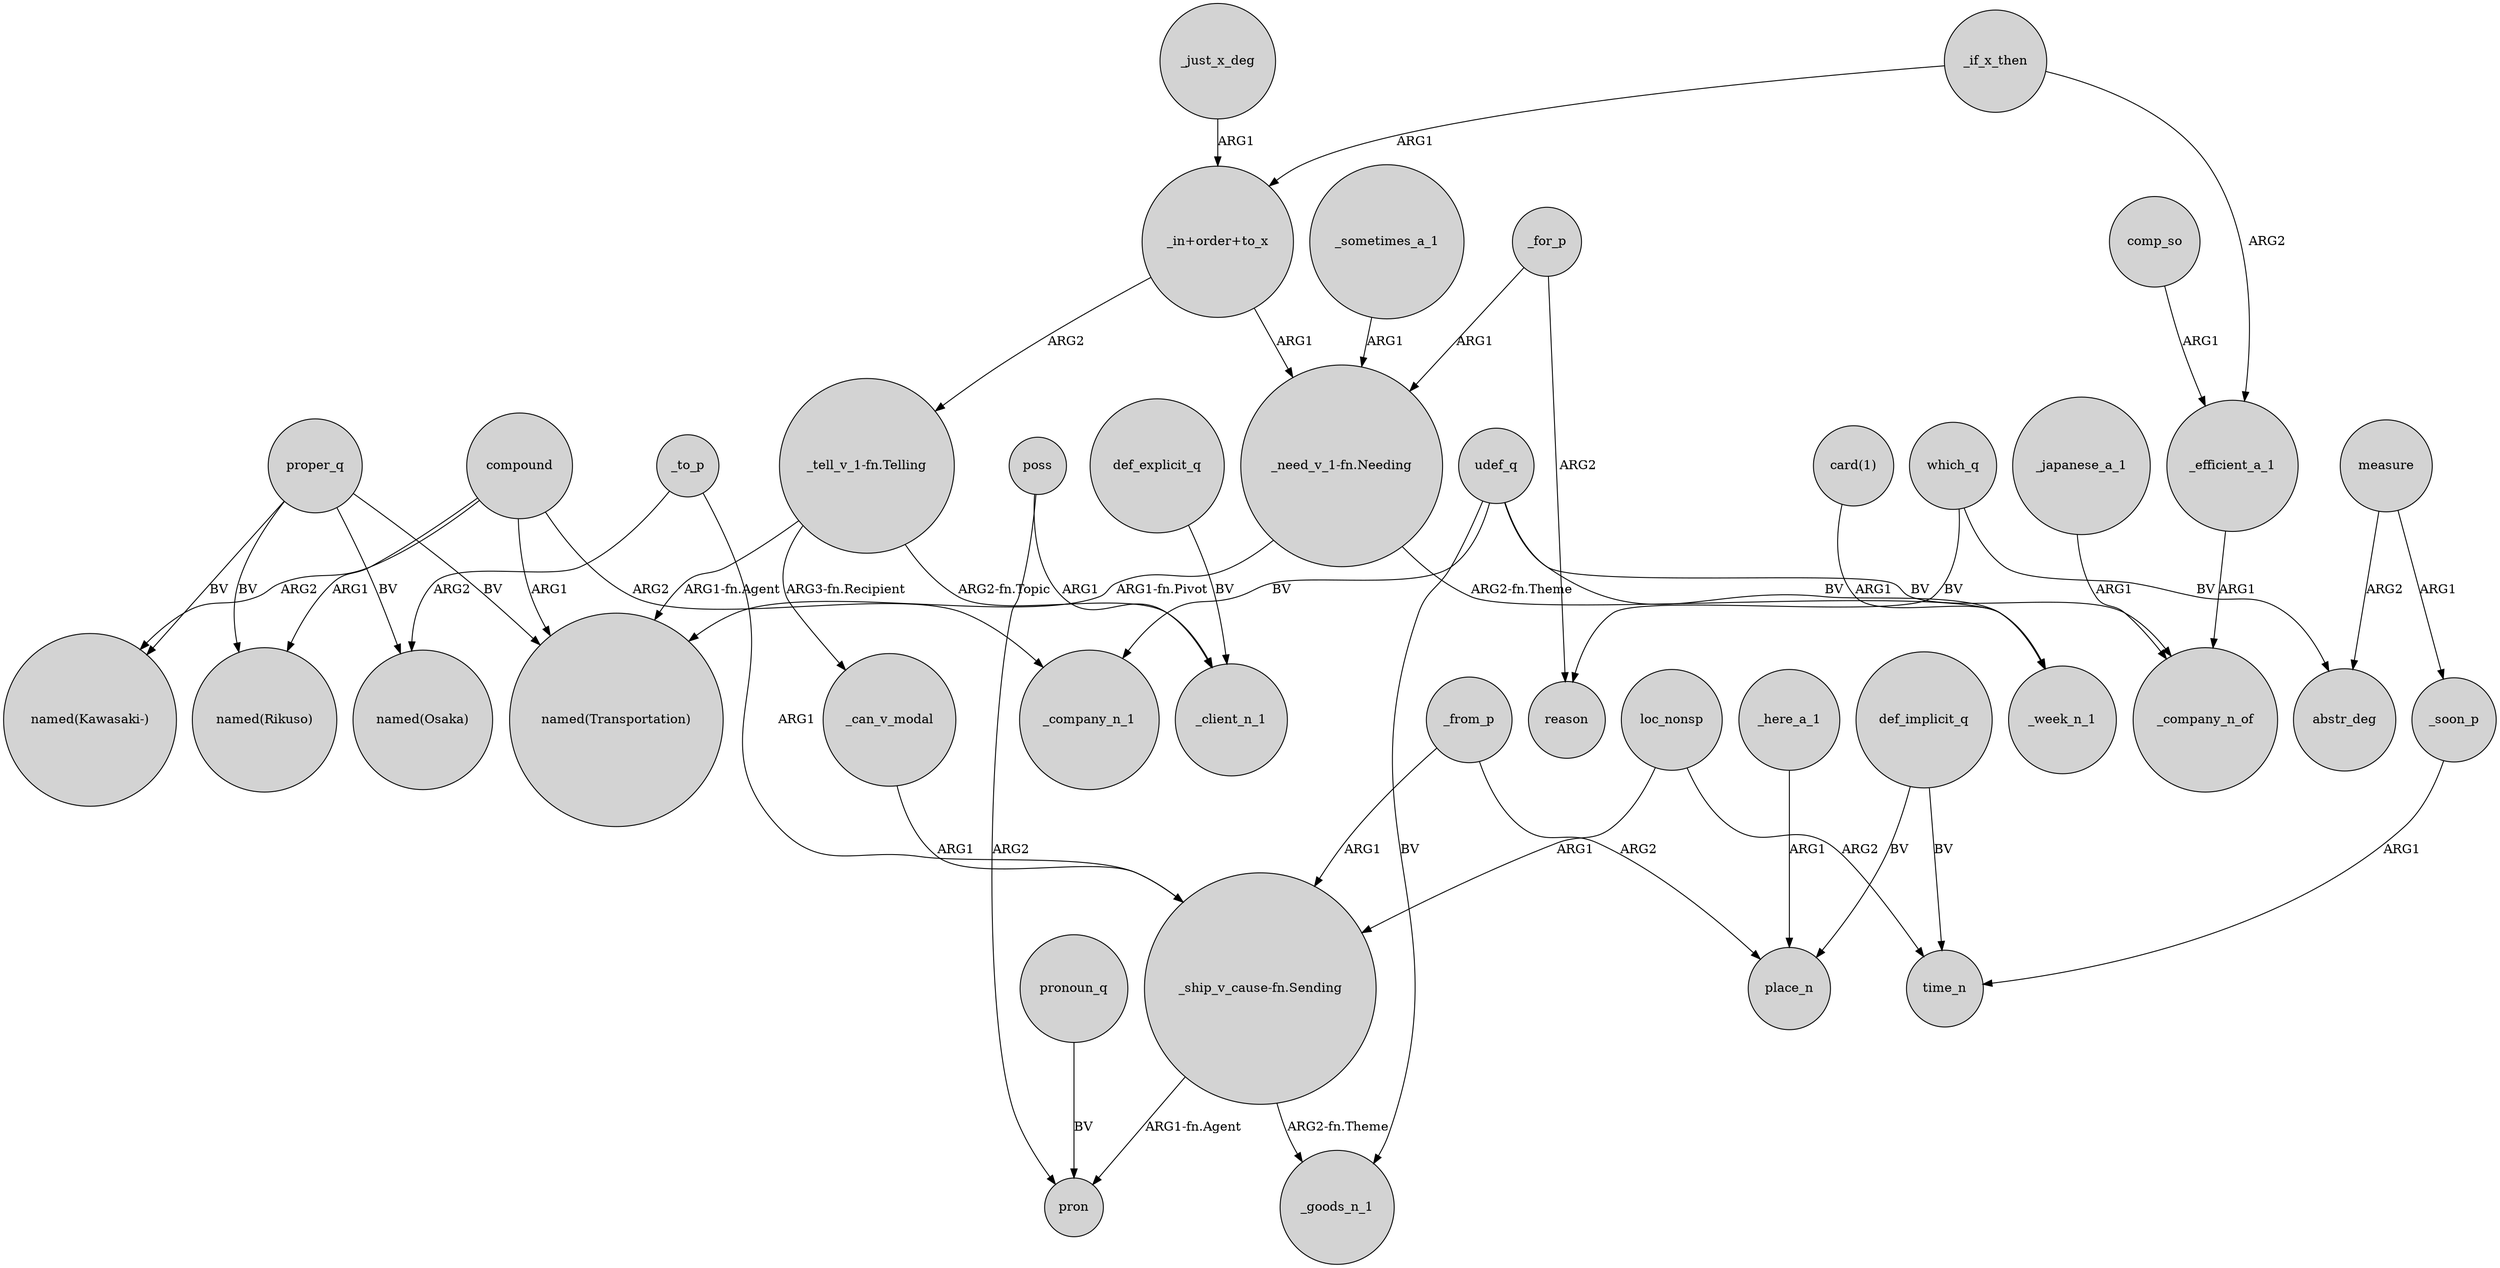digraph {
	node [shape=circle style=filled]
	_for_p -> "_need_v_1-fn.Needing" [label=ARG1]
	compound -> "named(Transportation)" [label=ARG1]
	_just_x_deg -> "_in+order+to_x" [label=ARG1]
	def_explicit_q -> _client_n_1 [label=BV]
	proper_q -> "named(Transportation)" [label=BV]
	measure -> abstr_deg [label=ARG2]
	_can_v_modal -> "_ship_v_cause-fn.Sending" [label=ARG1]
	_here_a_1 -> place_n [label=ARG1]
	poss -> pron [label=ARG2]
	"_tell_v_1-fn.Telling" -> _can_v_modal [label="ARG3-fn.Recipient"]
	"_ship_v_cause-fn.Sending" -> _goods_n_1 [label="ARG2-fn.Theme"]
	_from_p -> "_ship_v_cause-fn.Sending" [label=ARG1]
	proper_q -> "named(Rikuso)" [label=BV]
	"_tell_v_1-fn.Telling" -> _client_n_1 [label="ARG2-fn.Topic"]
	_if_x_then -> _efficient_a_1 [label=ARG2]
	proper_q -> "named(Osaka)" [label=BV]
	compound -> _company_n_1 [label=ARG2]
	_for_p -> reason [label=ARG2]
	"_in+order+to_x" -> "_need_v_1-fn.Needing" [label=ARG1]
	"_tell_v_1-fn.Telling" -> "named(Transportation)" [label="ARG1-fn.Agent"]
	_sometimes_a_1 -> "_need_v_1-fn.Needing" [label=ARG1]
	_from_p -> place_n [label=ARG2]
	def_implicit_q -> place_n [label=BV]
	comp_so -> _efficient_a_1 [label=ARG1]
	loc_nonsp -> time_n [label=ARG2]
	"_need_v_1-fn.Needing" -> _week_n_1 [label="ARG2-fn.Theme"]
	which_q -> reason [label=BV]
	pronoun_q -> pron [label=BV]
	_japanese_a_1 -> _company_n_of [label=ARG1]
	_to_p -> "named(Osaka)" [label=ARG2]
	udef_q -> _week_n_1 [label=BV]
	udef_q -> _goods_n_1 [label=BV]
	compound -> "named(Kawasaki-)" [label=ARG2]
	which_q -> abstr_deg [label=BV]
	_to_p -> "_ship_v_cause-fn.Sending" [label=ARG1]
	measure -> _soon_p [label=ARG1]
	loc_nonsp -> "_ship_v_cause-fn.Sending" [label=ARG1]
	"_in+order+to_x" -> "_tell_v_1-fn.Telling" [label=ARG2]
	compound -> "named(Rikuso)" [label=ARG1]
	_soon_p -> time_n [label=ARG1]
	_if_x_then -> "_in+order+to_x" [label=ARG1]
	udef_q -> _company_n_of [label=BV]
	"_ship_v_cause-fn.Sending" -> pron [label="ARG1-fn.Agent"]
	"_need_v_1-fn.Needing" -> "named(Transportation)" [label="ARG1-fn.Pivot"]
	proper_q -> "named(Kawasaki-)" [label=BV]
	"card(1)" -> _week_n_1 [label=ARG1]
	udef_q -> _company_n_1 [label=BV]
	_efficient_a_1 -> _company_n_of [label=ARG1]
	def_implicit_q -> time_n [label=BV]
	poss -> _client_n_1 [label=ARG1]
}
